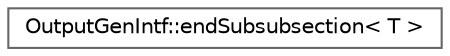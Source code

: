 digraph "Graphical Class Hierarchy"
{
 // INTERACTIVE_SVG=YES
 // LATEX_PDF_SIZE
  bgcolor="transparent";
  edge [fontname=Helvetica,fontsize=10,labelfontname=Helvetica,labelfontsize=10];
  node [fontname=Helvetica,fontsize=10,shape=box,height=0.2,width=0.4];
  rankdir="LR";
  Node0 [label="OutputGenIntf::endSubsubsection\< T \>",height=0.2,width=0.4,color="grey40", fillcolor="white", style="filled",URL="$dd/d08/struct_output_gen_intf_1_1end_subsubsection.html",tooltip=" "];
}
